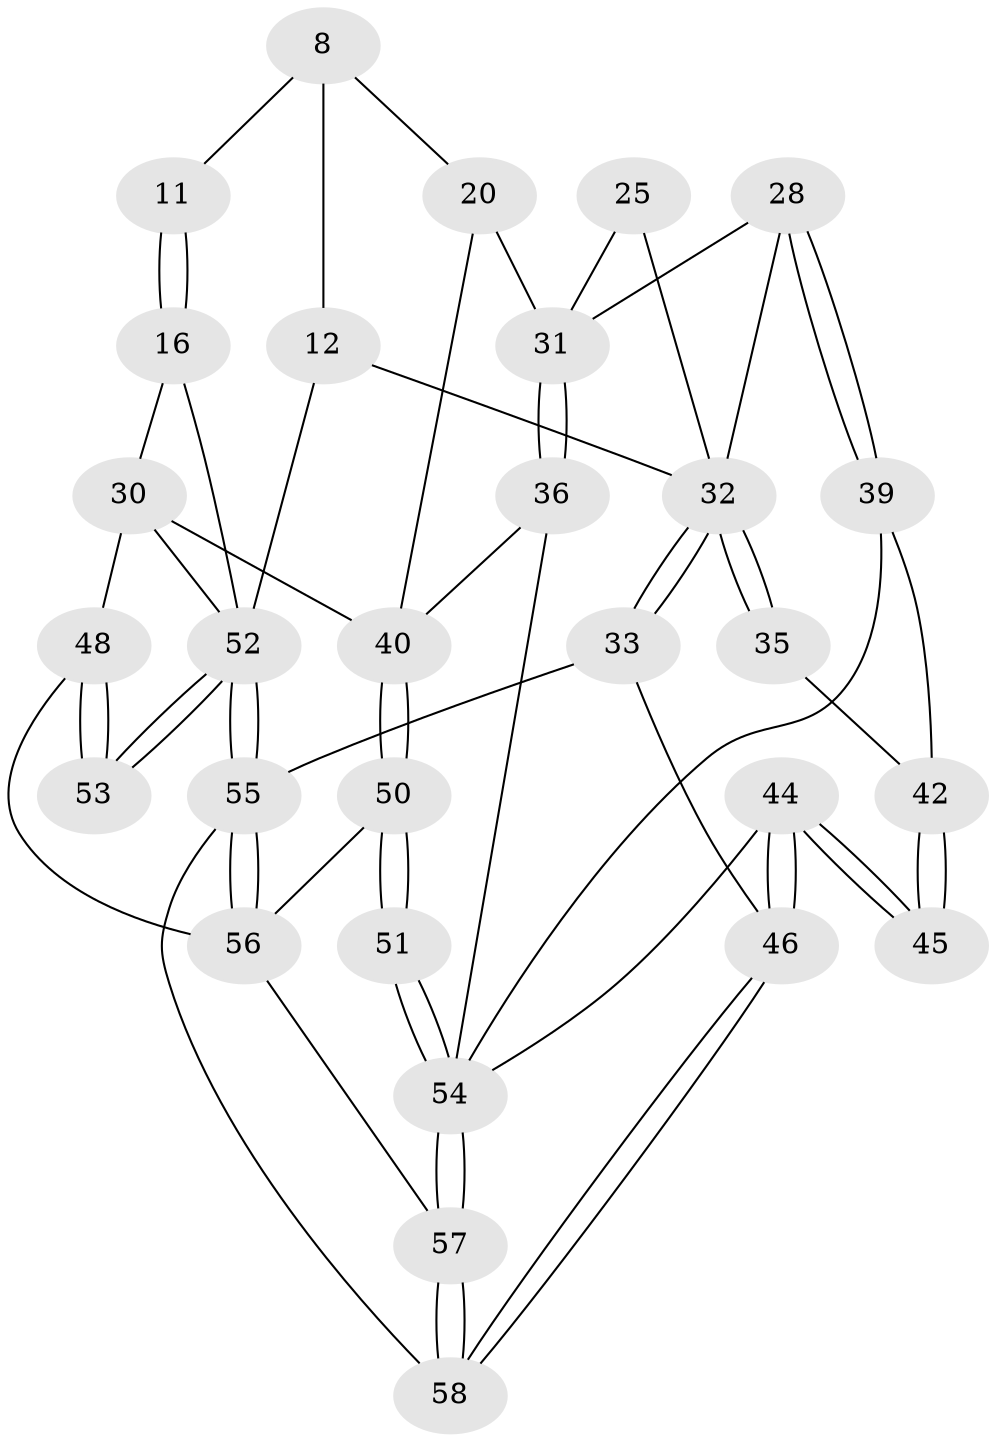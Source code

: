 // original degree distribution, {3: 0.05172413793103448, 4: 0.2413793103448276, 6: 0.2413793103448276, 5: 0.46551724137931033}
// Generated by graph-tools (version 1.1) at 2025/01/03/09/25 05:01:38]
// undirected, 29 vertices, 64 edges
graph export_dot {
graph [start="1"]
  node [color=gray90,style=filled];
  8 [pos="+0.30602501903617435+0.2578566347435309",super="+7"];
  11 [pos="+0.6443744643716639+0.27811827217532087",super="+6+1"];
  12 [pos="+0+0.047300006711127905",super="+9"];
  16 [pos="+0.6899902271077135+0.33855287634209513",super="+15+14"];
  20 [pos="+0.40183624809532925+0.3096093127601923",super="+19"];
  25 [pos="+0.20574216318583935+0.28844816785459043"];
  28 [pos="+0.23225133441280993+0.5949504375157437"];
  30 [pos="+0.7598428702279739+0.6212290872948232",super="+17+22"];
  31 [pos="+0.43037792165072214+0.5698443140701723",super="+27"];
  32 [pos="+0+0.5979849275269546",super="+23+24+29"];
  33 [pos="+0+0.9657885564358348"];
  35 [pos="+0+0.5990184719285091"];
  36 [pos="+0.44303861906710024+0.6799213715999414"];
  39 [pos="+0.23638703178678122+0.6110966625136748"];
  40 [pos="+0.6057676872809626+0.6569663216028528",super="+18"];
  42 [pos="+0+0.625215158317896",super="+41"];
  44 [pos="+0.13551334323511274+0.8647185816032292"];
  45 [pos="+0.11694730917975134+0.8001404478551988"];
  46 [pos="+0.1346864522760099+0.8655827158184777"];
  48 [pos="+0.718901039902232+0.8255669965003655",super="+47"];
  50 [pos="+0.5835194716995276+0.8076795092283843"];
  51 [pos="+0.4762646256304869+0.8764046906799744"];
  52 [pos="+1+1",super="+21+13+4"];
  53 [pos="+0.9094814293048717+0.8785378110710815"];
  54 [pos="+0.4479970086744226+1",super="+43+38+37"];
  55 [pos="+1+1",super="+34"];
  56 [pos="+0.7172227796347137+1",super="+49"];
  57 [pos="+0.49755443395752436+1"];
  58 [pos="+0.19349059581356887+1"];
  8 -- 12;
  8 -- 11;
  8 -- 20;
  11 -- 16 [weight=3];
  11 -- 16;
  12 -- 32;
  12 -- 52 [weight=2];
  16 -- 30 [weight=2];
  16 -- 52 [weight=2];
  20 -- 31 [weight=2];
  20 -- 40;
  25 -- 32;
  25 -- 31;
  28 -- 39;
  28 -- 39;
  28 -- 32;
  28 -- 31;
  30 -- 48;
  30 -- 40;
  30 -- 52;
  31 -- 36;
  31 -- 36;
  32 -- 33;
  32 -- 33;
  32 -- 35 [weight=2];
  32 -- 35;
  33 -- 46;
  33 -- 55;
  35 -- 42;
  36 -- 40;
  36 -- 54;
  39 -- 42;
  39 -- 54;
  40 -- 50;
  40 -- 50;
  42 -- 45 [weight=2];
  42 -- 45;
  44 -- 45;
  44 -- 45;
  44 -- 46;
  44 -- 46;
  44 -- 54;
  46 -- 58;
  46 -- 58;
  48 -- 53 [weight=2];
  48 -- 53;
  48 -- 56;
  50 -- 51;
  50 -- 51;
  50 -- 56;
  51 -- 54 [weight=2];
  51 -- 54;
  52 -- 53;
  52 -- 53;
  52 -- 55 [weight=3];
  52 -- 55;
  54 -- 57;
  54 -- 57;
  55 -- 56;
  55 -- 56;
  55 -- 58;
  56 -- 57;
  57 -- 58;
  57 -- 58;
}
